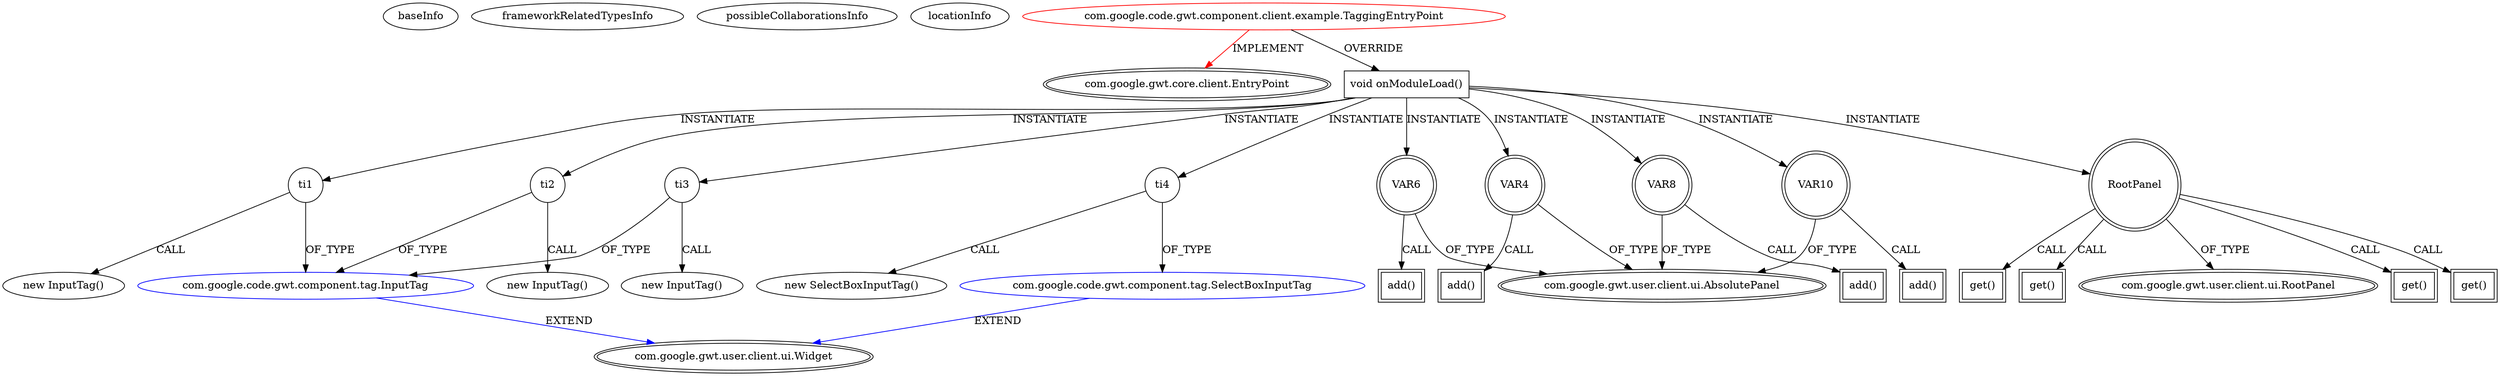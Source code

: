 digraph {
baseInfo[graphId=124,category="extension_graph",isAnonymous=false,possibleRelation=true]
frameworkRelatedTypesInfo[0="com.google.gwt.core.client.EntryPoint"]
possibleCollaborationsInfo[0="124~OVERRIDING_METHOD_DECLARATION-INSTANTIATION-~com.google.gwt.core.client.EntryPoint ~com.google.gwt.user.client.ui.Widget ~false~false",1="124~OVERRIDING_METHOD_DECLARATION-INSTANTIATION-OVERRIDING_METHOD_DECLARATION-INSTANTIATION-OVERRIDING_METHOD_DECLARATION-INSTANTIATION-~com.google.gwt.core.client.EntryPoint ~com.google.gwt.user.client.ui.Widget ~false~false"]
locationInfo[projectName="Doogiemuc-gwt-comp-tagging",filePath="/Doogiemuc-gwt-comp-tagging/gwt-comp-tagging-master/src/com/google/code/gwt/component/client/example/TaggingEntryPoint.java",contextSignature="TaggingEntryPoint",graphId="124"]
0[label="com.google.code.gwt.component.client.example.TaggingEntryPoint",vertexType="ROOT_CLIENT_CLASS_DECLARATION",isFrameworkType=false,color=red]
1[label="com.google.gwt.core.client.EntryPoint",vertexType="FRAMEWORK_INTERFACE_TYPE",isFrameworkType=true,peripheries=2]
2[label="void onModuleLoad()",vertexType="OVERRIDING_METHOD_DECLARATION",isFrameworkType=false,shape=box]
4[label="ti1",vertexType="VARIABLE_EXPRESION",isFrameworkType=false,shape=circle]
5[label="com.google.code.gwt.component.tag.InputTag",vertexType="REFERENCE_CLIENT_CLASS_DECLARATION",isFrameworkType=false,color=blue]
6[label="com.google.gwt.user.client.ui.Widget",vertexType="FRAMEWORK_CLASS_TYPE",isFrameworkType=true,peripheries=2]
3[label="new InputTag()",vertexType="CONSTRUCTOR_CALL",isFrameworkType=false]
8[label="ti2",vertexType="VARIABLE_EXPRESION",isFrameworkType=false,shape=circle]
7[label="new InputTag()",vertexType="CONSTRUCTOR_CALL",isFrameworkType=false]
11[label="ti3",vertexType="VARIABLE_EXPRESION",isFrameworkType=false,shape=circle]
10[label="new InputTag()",vertexType="CONSTRUCTOR_CALL",isFrameworkType=false]
14[label="ti4",vertexType="VARIABLE_EXPRESION",isFrameworkType=false,shape=circle]
15[label="com.google.code.gwt.component.tag.SelectBoxInputTag",vertexType="REFERENCE_CLIENT_CLASS_DECLARATION",isFrameworkType=false,color=blue]
13[label="new SelectBoxInputTag()",vertexType="CONSTRUCTOR_CALL",isFrameworkType=false]
17[label="VAR4",vertexType="VARIABLE_EXPRESION",isFrameworkType=true,peripheries=2,shape=circle]
19[label="com.google.gwt.user.client.ui.AbsolutePanel",vertexType="FRAMEWORK_CLASS_TYPE",isFrameworkType=true,peripheries=2]
18[label="add()",vertexType="INSIDE_CALL",isFrameworkType=true,peripheries=2,shape=box]
20[label="RootPanel",vertexType="VARIABLE_EXPRESION",isFrameworkType=true,peripheries=2,shape=circle]
22[label="com.google.gwt.user.client.ui.RootPanel",vertexType="FRAMEWORK_CLASS_TYPE",isFrameworkType=true,peripheries=2]
21[label="get()",vertexType="INSIDE_CALL",isFrameworkType=true,peripheries=2,shape=box]
23[label="VAR6",vertexType="VARIABLE_EXPRESION",isFrameworkType=true,peripheries=2,shape=circle]
24[label="add()",vertexType="INSIDE_CALL",isFrameworkType=true,peripheries=2,shape=box]
27[label="get()",vertexType="INSIDE_CALL",isFrameworkType=true,peripheries=2,shape=box]
28[label="VAR8",vertexType="VARIABLE_EXPRESION",isFrameworkType=true,peripheries=2,shape=circle]
29[label="add()",vertexType="INSIDE_CALL",isFrameworkType=true,peripheries=2,shape=box]
32[label="get()",vertexType="INSIDE_CALL",isFrameworkType=true,peripheries=2,shape=box]
33[label="VAR10",vertexType="VARIABLE_EXPRESION",isFrameworkType=true,peripheries=2,shape=circle]
34[label="add()",vertexType="INSIDE_CALL",isFrameworkType=true,peripheries=2,shape=box]
37[label="get()",vertexType="INSIDE_CALL",isFrameworkType=true,peripheries=2,shape=box]
0->1[label="IMPLEMENT",color=red]
0->2[label="OVERRIDE"]
2->4[label="INSTANTIATE"]
5->6[label="EXTEND",color=blue]
4->5[label="OF_TYPE"]
4->3[label="CALL"]
2->8[label="INSTANTIATE"]
8->5[label="OF_TYPE"]
8->7[label="CALL"]
2->11[label="INSTANTIATE"]
11->5[label="OF_TYPE"]
11->10[label="CALL"]
2->14[label="INSTANTIATE"]
15->6[label="EXTEND",color=blue]
14->15[label="OF_TYPE"]
14->13[label="CALL"]
2->17[label="INSTANTIATE"]
17->19[label="OF_TYPE"]
17->18[label="CALL"]
2->20[label="INSTANTIATE"]
20->22[label="OF_TYPE"]
20->21[label="CALL"]
2->23[label="INSTANTIATE"]
23->19[label="OF_TYPE"]
23->24[label="CALL"]
20->27[label="CALL"]
2->28[label="INSTANTIATE"]
28->19[label="OF_TYPE"]
28->29[label="CALL"]
20->32[label="CALL"]
2->33[label="INSTANTIATE"]
33->19[label="OF_TYPE"]
33->34[label="CALL"]
20->37[label="CALL"]
}
